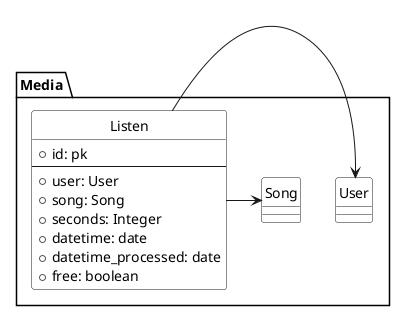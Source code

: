 @startuml hedera integration

skinparam monochrome true
skinparam backgroundColor transparent
skinparam classBackgroundColor transparent
skinparam style strictuml

set namespaceSeparator ::

package Media {

    class User {
    }

    Class Listen {
        + id: pk
        --
        + user: User
        + song: Song
        + seconds: Integer
        + datetime: date
        + datetime_processed: date
        + free: boolean
    }

    Listen -> User
    Listen -> Song
}


@enduml

